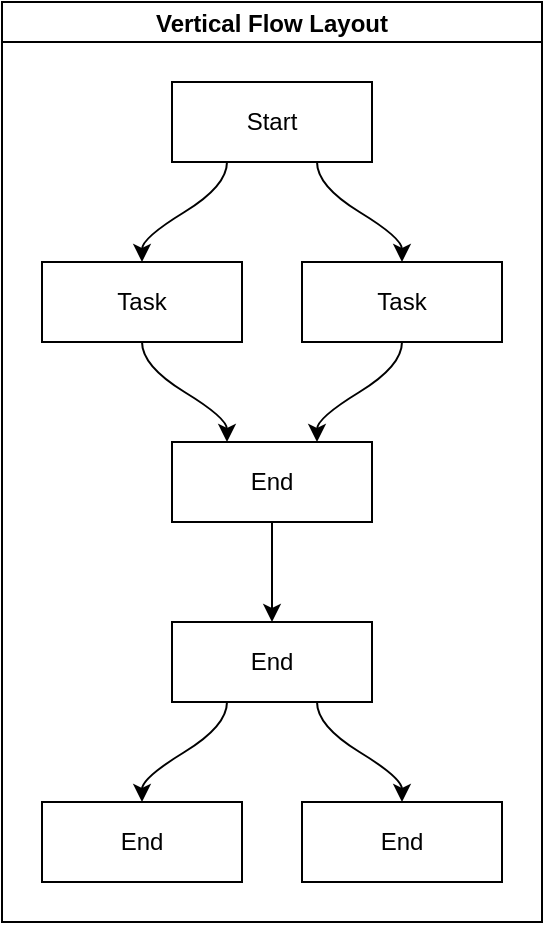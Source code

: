<mxfile>
    <diagram id="tjotOBQvCvSWga7KLpYB" name="第 1 页">
        <mxGraphModel dx="548" dy="625" grid="1" gridSize="10" guides="1" tooltips="1" connect="1" arrows="1" fold="1" page="1" pageScale="1" pageWidth="827" pageHeight="1169" background="none" math="0" shadow="0">
            <root>
                <mxCell id="0"/>
                <mxCell id="1" parent="0"/>
                <mxCell id="40" value="Vertical Flow Layout" style="swimlane;startSize=20;horizontal=1;childLayout=flowLayout;flowOrientation=north;resizable=0;interRankCellSpacing=50;containerType=tree;" vertex="1" parent="1">
                    <mxGeometry x="200" y="130" width="270" height="460" as="geometry"/>
                </mxCell>
                <mxCell id="41" value="Start" style="whiteSpace=wrap;html=1;" vertex="1" parent="40">
                    <mxGeometry x="85" y="40" width="100" height="40" as="geometry"/>
                </mxCell>
                <mxCell id="42" value="Task" style="whiteSpace=wrap;html=1;" vertex="1" parent="40">
                    <mxGeometry x="20" y="130" width="100" height="40" as="geometry"/>
                </mxCell>
                <mxCell id="43" value="" style="html=1;curved=1;noEdgeStyle=1;orthogonal=1;" edge="1" parent="40" source="41" target="42">
                    <mxGeometry relative="1" as="geometry">
                        <Array as="points">
                            <mxPoint x="112.5" y="92"/>
                            <mxPoint x="70" y="118"/>
                        </Array>
                    </mxGeometry>
                </mxCell>
                <mxCell id="44" value="Task" style="whiteSpace=wrap;html=1;" vertex="1" parent="40">
                    <mxGeometry x="150" y="130" width="100" height="40" as="geometry"/>
                </mxCell>
                <mxCell id="45" value="" style="html=1;curved=1;noEdgeStyle=1;orthogonal=1;" edge="1" parent="40" source="41" target="44">
                    <mxGeometry relative="1" as="geometry">
                        <Array as="points">
                            <mxPoint x="157.5" y="92"/>
                            <mxPoint x="200" y="118"/>
                        </Array>
                    </mxGeometry>
                </mxCell>
                <mxCell id="46" value="End" style="whiteSpace=wrap;html=1;" vertex="1" parent="40">
                    <mxGeometry x="85" y="220" width="100" height="40" as="geometry"/>
                </mxCell>
                <mxCell id="47" value="" style="html=1;curved=1;noEdgeStyle=1;orthogonal=1;" edge="1" parent="40" source="42" target="46">
                    <mxGeometry relative="1" as="geometry">
                        <Array as="points">
                            <mxPoint x="70" y="182"/>
                            <mxPoint x="112.5" y="208"/>
                        </Array>
                    </mxGeometry>
                </mxCell>
                <mxCell id="48" value="" style="html=1;curved=1;noEdgeStyle=1;orthogonal=1;" edge="1" parent="40" source="44" target="46">
                    <mxGeometry relative="1" as="geometry">
                        <Array as="points">
                            <mxPoint x="200" y="182"/>
                            <mxPoint x="157.5" y="208"/>
                        </Array>
                    </mxGeometry>
                </mxCell>
                <mxCell id="49" value="" style="html=1;curved=1;noEdgeStyle=1;orthogonal=1;" edge="1" target="50" source="46" parent="40">
                    <mxGeometry relative="1" as="geometry">
                        <mxPoint x="380" y="460" as="sourcePoint"/>
                        <Array as="points">
                            <mxPoint x="135" y="272"/>
                            <mxPoint x="135" y="298"/>
                        </Array>
                    </mxGeometry>
                </mxCell>
                <mxCell id="50" value="End" style="whiteSpace=wrap;html=1;" vertex="1" parent="40">
                    <mxGeometry x="85" y="310" width="100" height="40" as="geometry"/>
                </mxCell>
                <mxCell id="51" value="" style="html=1;curved=1;noEdgeStyle=1;orthogonal=1;" edge="1" target="52" source="50" parent="40">
                    <mxGeometry relative="1" as="geometry">
                        <mxPoint x="425" y="510" as="sourcePoint"/>
                        <Array as="points">
                            <mxPoint x="112.5" y="362"/>
                            <mxPoint x="70" y="388"/>
                        </Array>
                    </mxGeometry>
                </mxCell>
                <mxCell id="52" value="End" style="whiteSpace=wrap;html=1;" vertex="1" parent="40">
                    <mxGeometry x="20" y="400" width="100" height="40" as="geometry"/>
                </mxCell>
                <mxCell id="53" value="" style="html=1;curved=1;noEdgeStyle=1;orthogonal=1;" edge="1" target="54" source="50" parent="40">
                    <mxGeometry relative="1" as="geometry">
                        <mxPoint x="405" y="560" as="sourcePoint"/>
                        <Array as="points">
                            <mxPoint x="157.5" y="362"/>
                            <mxPoint x="200" y="388"/>
                        </Array>
                    </mxGeometry>
                </mxCell>
                <mxCell id="54" value="End" style="whiteSpace=wrap;html=1;" vertex="1" parent="40">
                    <mxGeometry x="150" y="400" width="100" height="40" as="geometry"/>
                </mxCell>
            </root>
        </mxGraphModel>
    </diagram>
</mxfile>